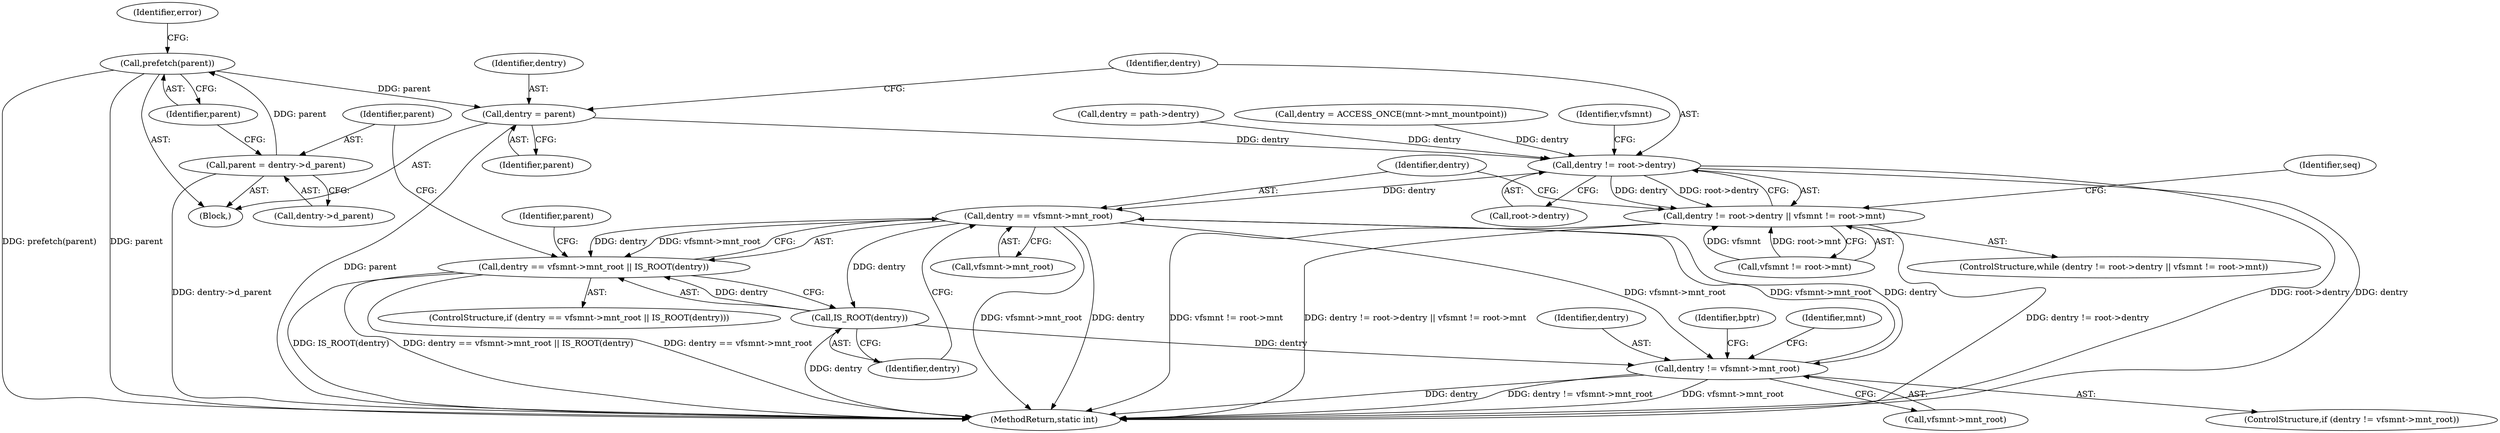 digraph "0_linux_cde93be45a8a90d8c264c776fab63487b5038a65@pointer" {
"1000267" [label="(Call,dentry = parent)"];
"1000251" [label="(Call,prefetch(parent))"];
"1000246" [label="(Call,parent = dentry->d_parent)"];
"1000166" [label="(Call,dentry != root->dentry)"];
"1000165" [label="(Call,dentry != root->dentry || vfsmnt != root->mnt)"];
"1000180" [label="(Call,dentry == vfsmnt->mnt_root)"];
"1000179" [label="(Call,dentry == vfsmnt->mnt_root || IS_ROOT(dentry))"];
"1000185" [label="(Call,IS_ROOT(dentry))"];
"1000196" [label="(Call,dentry != vfsmnt->mnt_root)"];
"1000168" [label="(Call,root->dentry)"];
"1000268" [label="(Identifier,dentry)"];
"1000269" [label="(Identifier,parent)"];
"1000246" [label="(Call,parent = dentry->d_parent)"];
"1000195" [label="(ControlStructure,if (dentry != vfsmnt->mnt_root))"];
"1000254" [label="(Identifier,error)"];
"1000190" [label="(Identifier,parent)"];
"1000185" [label="(Call,IS_ROOT(dentry))"];
"1000176" [label="(Block,)"];
"1000182" [label="(Call,vfsmnt->mnt_root)"];
"1000203" [label="(Identifier,bptr)"];
"1000196" [label="(Call,dentry != vfsmnt->mnt_root)"];
"1000216" [label="(Identifier,mnt)"];
"1000345" [label="(MethodReturn,static int)"];
"1000179" [label="(Call,dentry == vfsmnt->mnt_root || IS_ROOT(dentry))"];
"1000171" [label="(Call,vfsmnt != root->mnt)"];
"1000166" [label="(Call,dentry != root->dentry)"];
"1000145" [label="(Call,dentry = path->dentry)"];
"1000252" [label="(Identifier,parent)"];
"1000178" [label="(ControlStructure,if (dentry == vfsmnt->mnt_root || IS_ROOT(dentry)))"];
"1000180" [label="(Call,dentry == vfsmnt->mnt_root)"];
"1000219" [label="(Call,dentry = ACCESS_ONCE(mnt->mnt_mountpoint))"];
"1000181" [label="(Identifier,dentry)"];
"1000267" [label="(Call,dentry = parent)"];
"1000186" [label="(Identifier,dentry)"];
"1000248" [label="(Call,dentry->d_parent)"];
"1000164" [label="(ControlStructure,while (dentry != root->dentry || vfsmnt != root->mnt))"];
"1000165" [label="(Call,dentry != root->dentry || vfsmnt != root->mnt)"];
"1000198" [label="(Call,vfsmnt->mnt_root)"];
"1000273" [label="(Identifier,seq)"];
"1000247" [label="(Identifier,parent)"];
"1000167" [label="(Identifier,dentry)"];
"1000251" [label="(Call,prefetch(parent))"];
"1000197" [label="(Identifier,dentry)"];
"1000172" [label="(Identifier,vfsmnt)"];
"1000267" -> "1000176"  [label="AST: "];
"1000267" -> "1000269"  [label="CFG: "];
"1000268" -> "1000267"  [label="AST: "];
"1000269" -> "1000267"  [label="AST: "];
"1000167" -> "1000267"  [label="CFG: "];
"1000267" -> "1000345"  [label="DDG: parent"];
"1000267" -> "1000166"  [label="DDG: dentry"];
"1000251" -> "1000267"  [label="DDG: parent"];
"1000251" -> "1000176"  [label="AST: "];
"1000251" -> "1000252"  [label="CFG: "];
"1000252" -> "1000251"  [label="AST: "];
"1000254" -> "1000251"  [label="CFG: "];
"1000251" -> "1000345"  [label="DDG: prefetch(parent)"];
"1000251" -> "1000345"  [label="DDG: parent"];
"1000246" -> "1000251"  [label="DDG: parent"];
"1000246" -> "1000176"  [label="AST: "];
"1000246" -> "1000248"  [label="CFG: "];
"1000247" -> "1000246"  [label="AST: "];
"1000248" -> "1000246"  [label="AST: "];
"1000252" -> "1000246"  [label="CFG: "];
"1000246" -> "1000345"  [label="DDG: dentry->d_parent"];
"1000166" -> "1000165"  [label="AST: "];
"1000166" -> "1000168"  [label="CFG: "];
"1000167" -> "1000166"  [label="AST: "];
"1000168" -> "1000166"  [label="AST: "];
"1000172" -> "1000166"  [label="CFG: "];
"1000165" -> "1000166"  [label="CFG: "];
"1000166" -> "1000345"  [label="DDG: root->dentry"];
"1000166" -> "1000345"  [label="DDG: dentry"];
"1000166" -> "1000165"  [label="DDG: dentry"];
"1000166" -> "1000165"  [label="DDG: root->dentry"];
"1000219" -> "1000166"  [label="DDG: dentry"];
"1000145" -> "1000166"  [label="DDG: dentry"];
"1000166" -> "1000180"  [label="DDG: dentry"];
"1000165" -> "1000164"  [label="AST: "];
"1000165" -> "1000171"  [label="CFG: "];
"1000171" -> "1000165"  [label="AST: "];
"1000181" -> "1000165"  [label="CFG: "];
"1000273" -> "1000165"  [label="CFG: "];
"1000165" -> "1000345"  [label="DDG: dentry != root->dentry"];
"1000165" -> "1000345"  [label="DDG: vfsmnt != root->mnt"];
"1000165" -> "1000345"  [label="DDG: dentry != root->dentry || vfsmnt != root->mnt"];
"1000171" -> "1000165"  [label="DDG: vfsmnt"];
"1000171" -> "1000165"  [label="DDG: root->mnt"];
"1000180" -> "1000179"  [label="AST: "];
"1000180" -> "1000182"  [label="CFG: "];
"1000181" -> "1000180"  [label="AST: "];
"1000182" -> "1000180"  [label="AST: "];
"1000186" -> "1000180"  [label="CFG: "];
"1000179" -> "1000180"  [label="CFG: "];
"1000180" -> "1000345"  [label="DDG: vfsmnt->mnt_root"];
"1000180" -> "1000345"  [label="DDG: dentry"];
"1000180" -> "1000179"  [label="DDG: dentry"];
"1000180" -> "1000179"  [label="DDG: vfsmnt->mnt_root"];
"1000196" -> "1000180"  [label="DDG: vfsmnt->mnt_root"];
"1000180" -> "1000185"  [label="DDG: dentry"];
"1000180" -> "1000196"  [label="DDG: dentry"];
"1000180" -> "1000196"  [label="DDG: vfsmnt->mnt_root"];
"1000179" -> "1000178"  [label="AST: "];
"1000179" -> "1000185"  [label="CFG: "];
"1000185" -> "1000179"  [label="AST: "];
"1000190" -> "1000179"  [label="CFG: "];
"1000247" -> "1000179"  [label="CFG: "];
"1000179" -> "1000345"  [label="DDG: IS_ROOT(dentry)"];
"1000179" -> "1000345"  [label="DDG: dentry == vfsmnt->mnt_root || IS_ROOT(dentry)"];
"1000179" -> "1000345"  [label="DDG: dentry == vfsmnt->mnt_root"];
"1000185" -> "1000179"  [label="DDG: dentry"];
"1000185" -> "1000186"  [label="CFG: "];
"1000186" -> "1000185"  [label="AST: "];
"1000185" -> "1000345"  [label="DDG: dentry"];
"1000185" -> "1000196"  [label="DDG: dentry"];
"1000196" -> "1000195"  [label="AST: "];
"1000196" -> "1000198"  [label="CFG: "];
"1000197" -> "1000196"  [label="AST: "];
"1000198" -> "1000196"  [label="AST: "];
"1000203" -> "1000196"  [label="CFG: "];
"1000216" -> "1000196"  [label="CFG: "];
"1000196" -> "1000345"  [label="DDG: dentry"];
"1000196" -> "1000345"  [label="DDG: dentry != vfsmnt->mnt_root"];
"1000196" -> "1000345"  [label="DDG: vfsmnt->mnt_root"];
}
